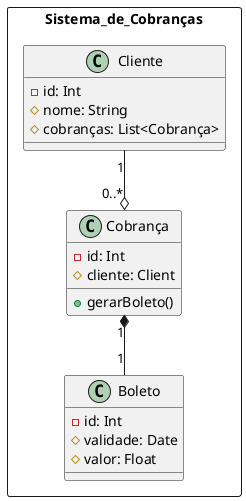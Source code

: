 @startuml sisDeCobrança
  package Sistema_de_Cobranças <<rectangle>> {

    class Cliente {
      - id: Int
      # nome: String
      # cobranças: List<Cobrança>
    }

    class Cobrança {
      - id: Int
      # cliente: Client
      + gerarBoleto()
    }

    Cliente "1" --o "0..*" Cobrança

    class Boleto {
      - id: Int
      # validade: Date
      # valor: Float
    }

    Cobrança "1" *-- "1" Boleto
  }
@enduml
